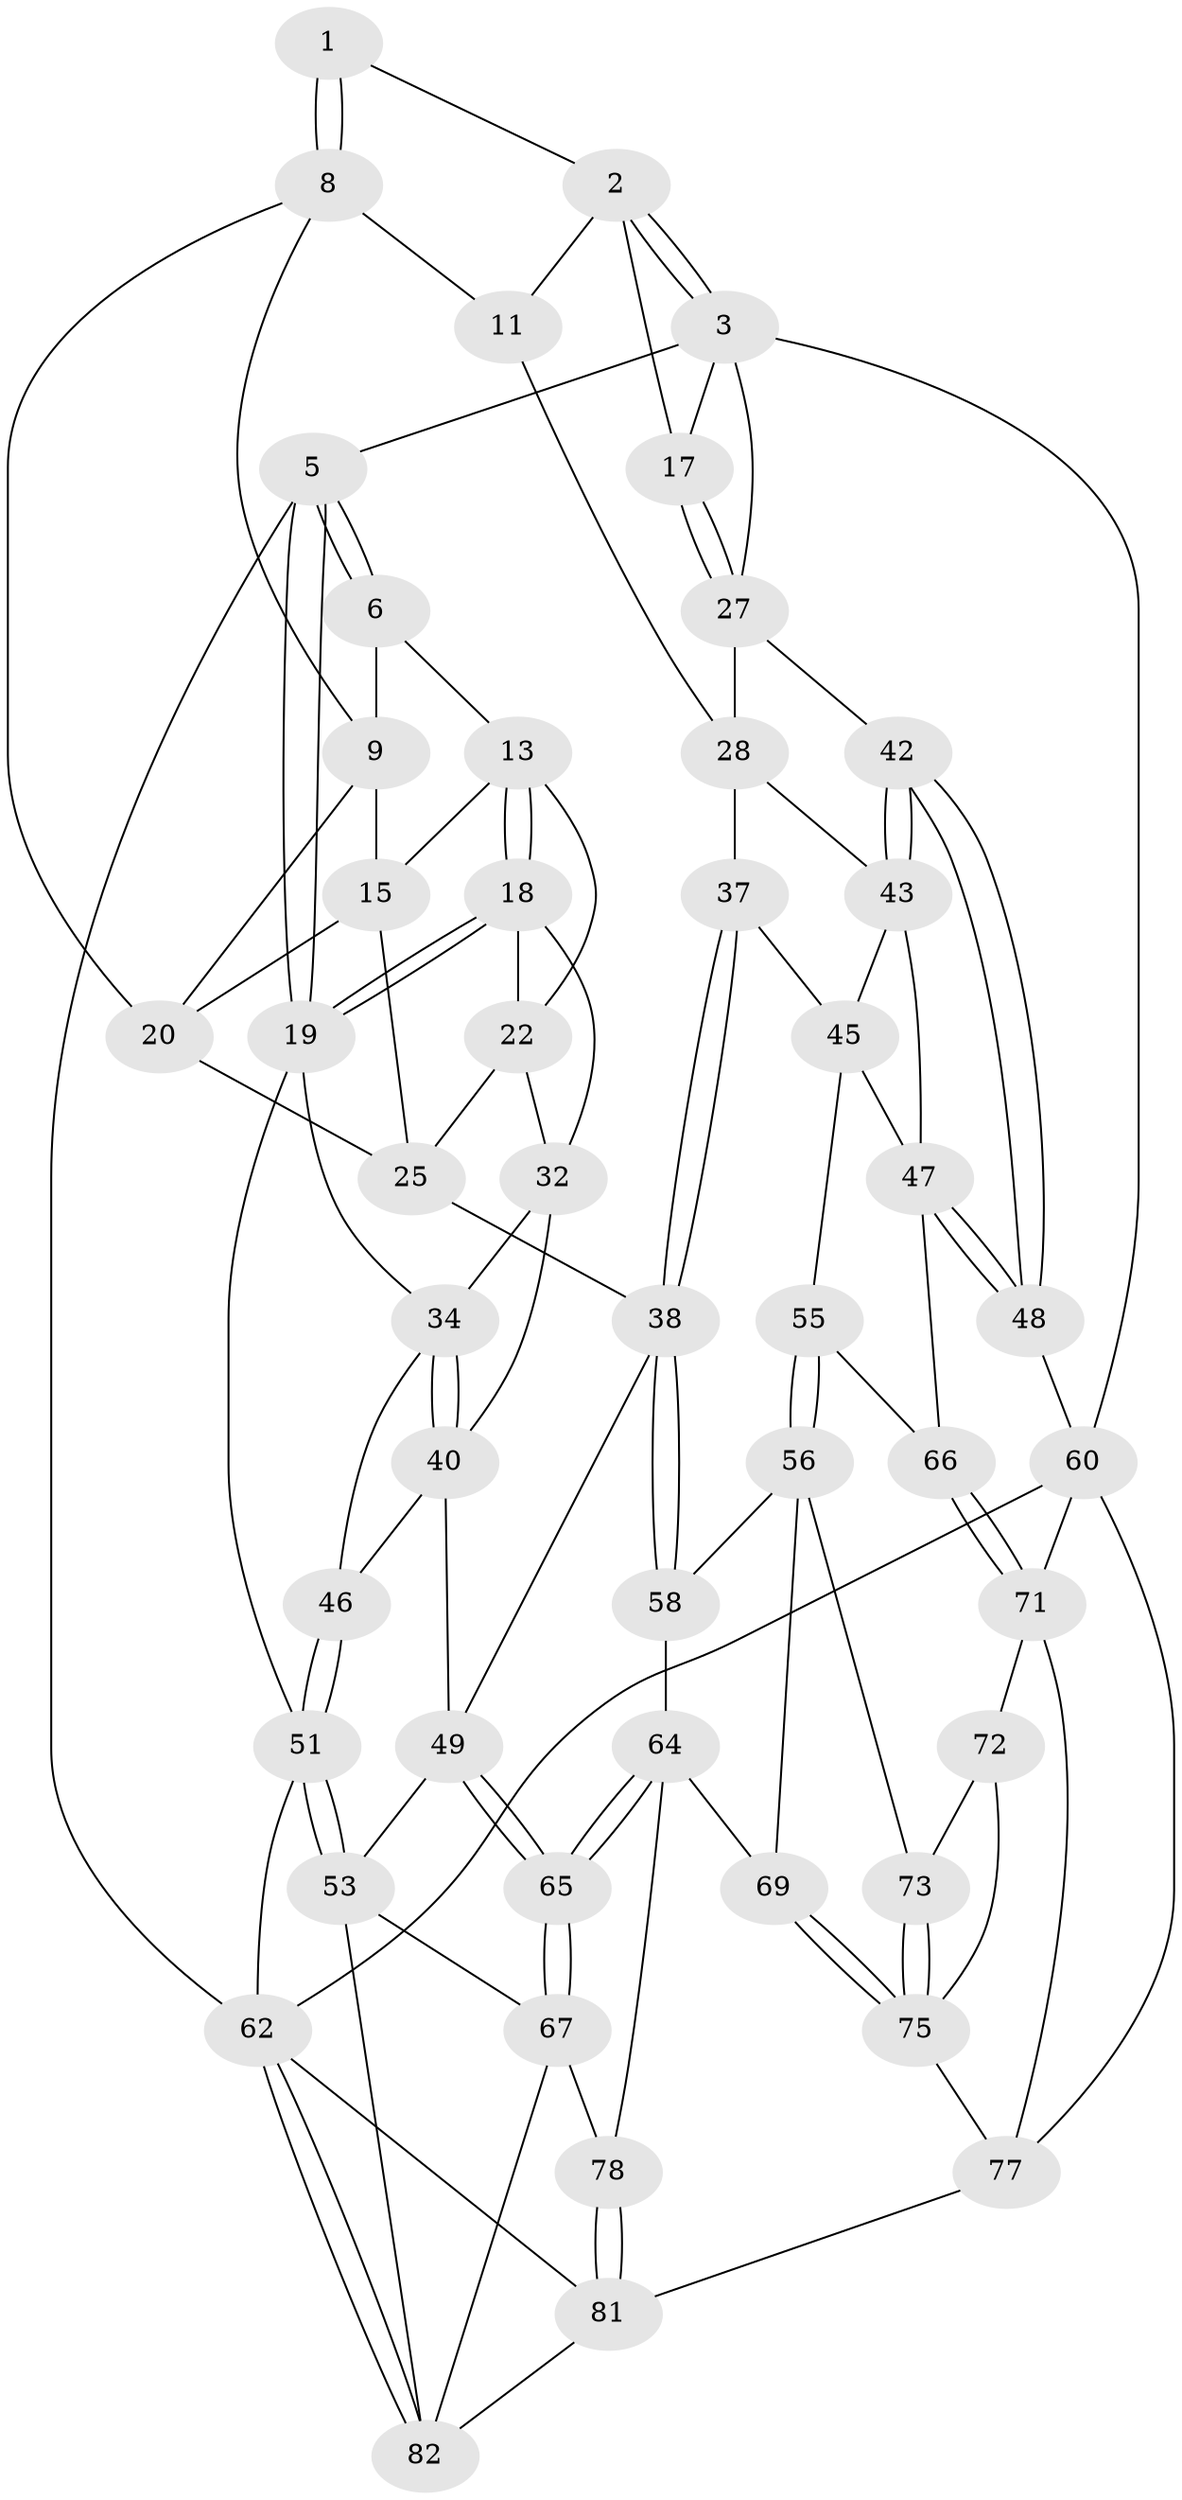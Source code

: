 // original degree distribution, {3: 0.023809523809523808, 4: 0.2976190476190476, 5: 0.40476190476190477, 6: 0.27380952380952384}
// Generated by graph-tools (version 1.1) at 2025/42/03/06/25 10:42:32]
// undirected, 50 vertices, 117 edges
graph export_dot {
graph [start="1"]
  node [color=gray90,style=filled];
  1 [pos="+0.7137778432802422+0"];
  2 [pos="+0.7402999036542369+0",super="+10"];
  3 [pos="+1+0",super="+4"];
  5 [pos="+0+0"];
  6 [pos="+0+0",super="+7"];
  8 [pos="+0.5566288466955172+0.10695933098897226",super="+12"];
  9 [pos="+0.40118328568206946+0",super="+16"];
  11 [pos="+0.6570334448551272+0.20026191250712663"];
  13 [pos="+0.17606317671269764+0.06728929159835376",super="+14"];
  15 [pos="+0.2754361704393923+0.10588459467762387",super="+24"];
  17 [pos="+0.885038080774777+0.1431781079674325"];
  18 [pos="+0+0.17147987447981697",super="+23"];
  19 [pos="+0+0.1689244368010002",super="+36"];
  20 [pos="+0.5360316464106265+0.21887078500322107",super="+21"];
  22 [pos="+0.15162736474903277+0.18317262368499693",super="+26"];
  25 [pos="+0.28328234129422025+0.33734282564577506",super="+31"];
  27 [pos="+0.8857182716038001+0.17727566368176076",super="+30"];
  28 [pos="+0.854779270510713+0.2554872613635819",super="+29"];
  32 [pos="+0.2297040205256594+0.3721851631037047",super="+33"];
  34 [pos="+0.09731856470902933+0.3555891941955008",super="+35"];
  37 [pos="+0.7192109762820076+0.426363277733886"];
  38 [pos="+0.555587547278004+0.5180997801093388",super="+39"];
  40 [pos="+0.1642111973140233+0.4166552599127524",super="+41"];
  42 [pos="+1+0.3156166256958668"];
  43 [pos="+0.8931791169876769+0.2840751026512818",super="+44"];
  45 [pos="+0.7874013905336389+0.4784505859246086",super="+54"];
  46 [pos="+0.12748072494146548+0.43042859282422136"];
  47 [pos="+1+0.5779501347983363",super="+59"];
  48 [pos="+1+0.5922233462786475"];
  49 [pos="+0.3878089783906932+0.5986397253711059",super="+50"];
  51 [pos="+0+0.647147180806047",super="+52"];
  53 [pos="+0.20297981479121016+0.6017091537445712",super="+68"];
  55 [pos="+0.7399208180428376+0.6368263420296358"];
  56 [pos="+0.6995517309715864+0.6670040355500702",super="+57"];
  58 [pos="+0.5641063657447399+0.5310413610136322"];
  60 [pos="+1+1",super="+61"];
  62 [pos="+0+1",super="+63"];
  64 [pos="+0.5263534816580357+0.7182687075733113",super="+70"];
  65 [pos="+0.4003344824535157+0.7605160252175905"];
  66 [pos="+0.9642388578813433+0.6065544192188134"];
  67 [pos="+0.3998274735276338+0.7640714213628274",super="+79"];
  69 [pos="+0.6526324261846976+0.7429300132950039"];
  71 [pos="+0.8808164803482779+0.7211987403804689",super="+74"];
  72 [pos="+0.8576957591119205+0.7288235427757771"];
  73 [pos="+0.8062805356658622+0.7275812012204337"];
  75 [pos="+0.7510261873430374+0.9112072583400245",super="+76"];
  77 [pos="+0.7838740884522019+1",super="+80"];
  78 [pos="+0.5979131921259146+0.783419917103447"];
  81 [pos="+0.6060049648716666+1",super="+84"];
  82 [pos="+0.20362772994235884+0.8283444067510976",super="+83"];
  1 -- 2;
  1 -- 8;
  1 -- 8;
  2 -- 3;
  2 -- 3;
  2 -- 17;
  2 -- 11;
  3 -- 17;
  3 -- 27;
  3 -- 60;
  3 -- 5;
  5 -- 6;
  5 -- 6;
  5 -- 19;
  5 -- 19;
  5 -- 62;
  6 -- 13;
  6 -- 9;
  8 -- 9;
  8 -- 11;
  8 -- 20;
  9 -- 15;
  9 -- 20;
  11 -- 28;
  13 -- 18;
  13 -- 18;
  13 -- 22;
  13 -- 15;
  15 -- 25;
  15 -- 20;
  17 -- 27;
  17 -- 27;
  18 -- 19;
  18 -- 19;
  18 -- 32;
  18 -- 22;
  19 -- 51;
  19 -- 34;
  20 -- 25;
  22 -- 32;
  22 -- 25;
  25 -- 38;
  27 -- 28;
  27 -- 42;
  28 -- 43;
  28 -- 37;
  32 -- 34;
  32 -- 40;
  34 -- 40;
  34 -- 40;
  34 -- 46;
  37 -- 38;
  37 -- 38;
  37 -- 45;
  38 -- 58;
  38 -- 58;
  38 -- 49;
  40 -- 46;
  40 -- 49;
  42 -- 43;
  42 -- 43;
  42 -- 48;
  42 -- 48;
  43 -- 45;
  43 -- 47;
  45 -- 55;
  45 -- 47;
  46 -- 51;
  46 -- 51;
  47 -- 48;
  47 -- 48;
  47 -- 66;
  48 -- 60;
  49 -- 65;
  49 -- 65;
  49 -- 53;
  51 -- 53;
  51 -- 53;
  51 -- 62;
  53 -- 82;
  53 -- 67;
  55 -- 56;
  55 -- 56;
  55 -- 66;
  56 -- 73;
  56 -- 58;
  56 -- 69;
  58 -- 64;
  60 -- 77;
  60 -- 71;
  60 -- 62;
  62 -- 82;
  62 -- 82;
  62 -- 81;
  64 -- 65;
  64 -- 65;
  64 -- 69;
  64 -- 78;
  65 -- 67;
  65 -- 67;
  66 -- 71;
  66 -- 71;
  67 -- 78;
  67 -- 82;
  69 -- 75;
  69 -- 75;
  71 -- 72;
  71 -- 77;
  72 -- 73;
  72 -- 75;
  73 -- 75;
  73 -- 75;
  75 -- 77;
  77 -- 81;
  78 -- 81;
  78 -- 81;
  81 -- 82;
}

